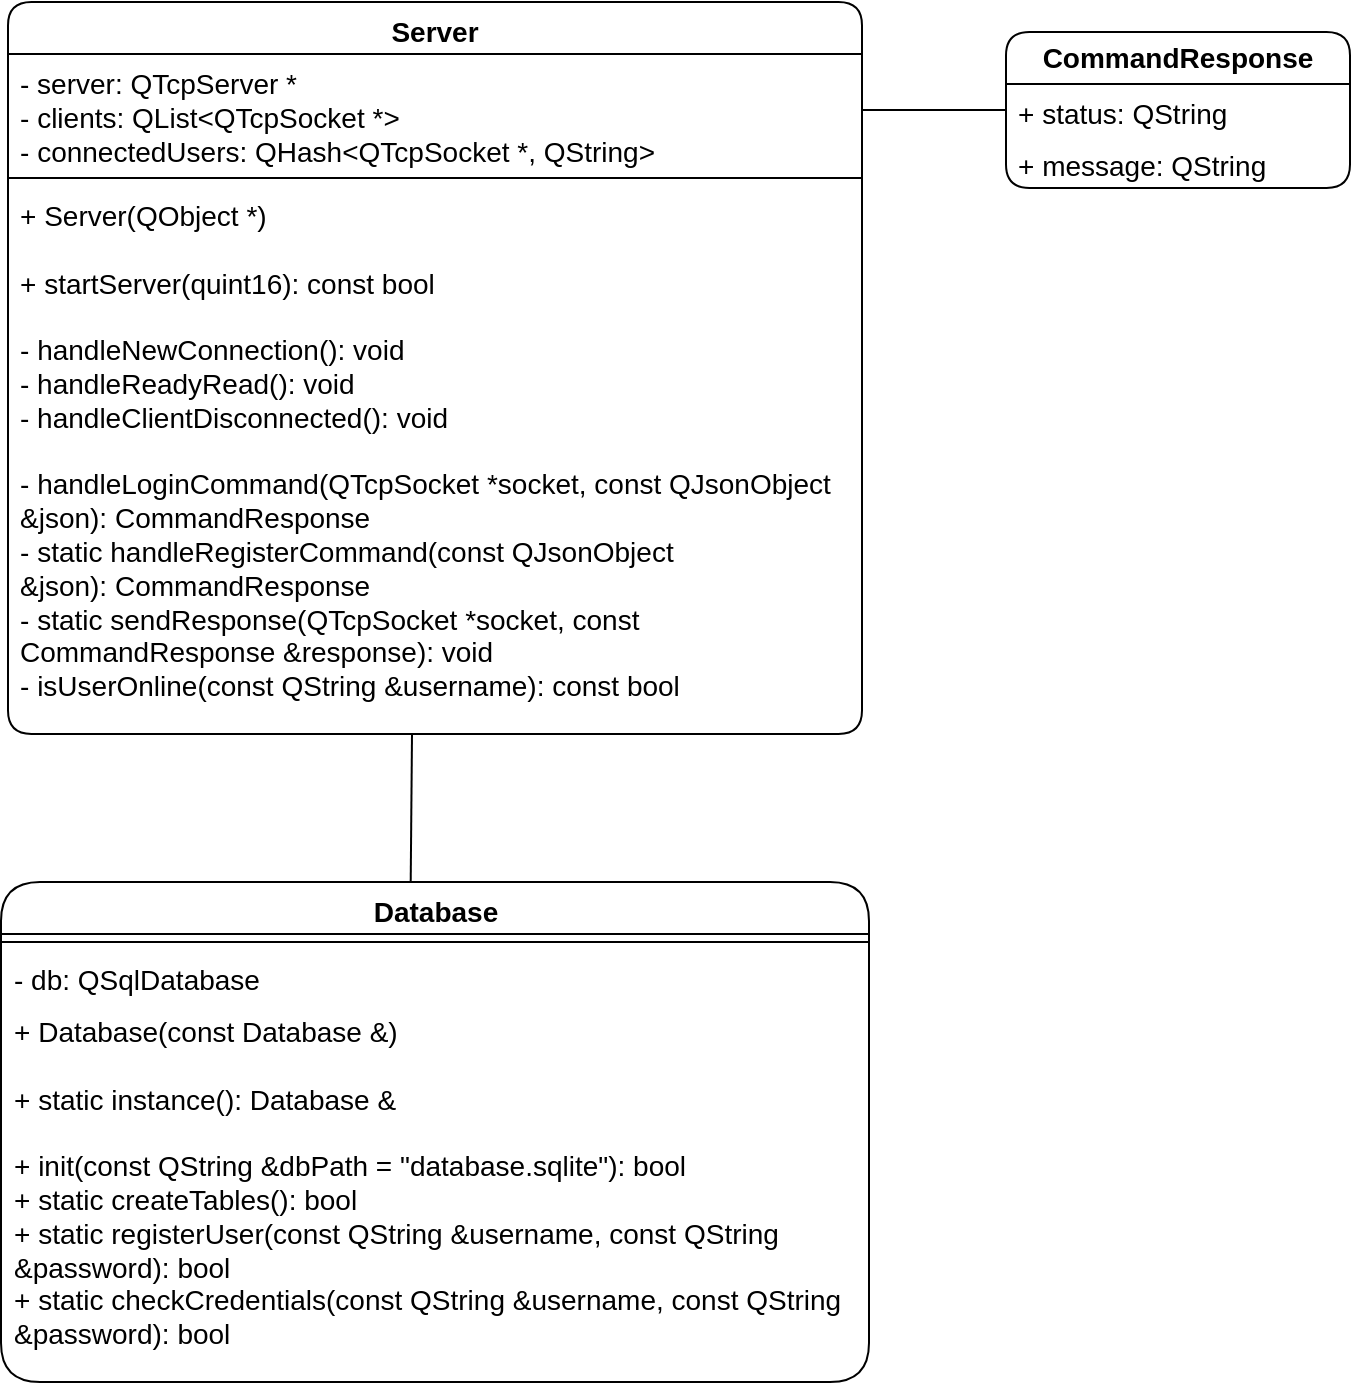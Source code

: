 <mxfile version="26.0.16">
  <diagram id="C5RBs43oDa-KdzZeNtuy" name="Page-1">
    <mxGraphModel grid="0" page="0" gridSize="10" guides="1" tooltips="1" connect="1" arrows="1" fold="1" pageScale="1" pageWidth="827" pageHeight="1169" background="none" math="0" shadow="0">
      <root>
        <mxCell id="WIyWlLk6GJQsqaUBKTNV-0" />
        <mxCell id="WIyWlLk6GJQsqaUBKTNV-1" parent="WIyWlLk6GJQsqaUBKTNV-0" />
        <mxCell id="m4UK7YVSIQvR0up3ozwo-6" value="Server" style="swimlane;fontStyle=1;align=center;verticalAlign=top;childLayout=stackLayout;horizontal=1;startSize=26;horizontalStack=0;resizeParent=1;resizeParentMax=0;resizeLast=0;collapsible=1;marginBottom=0;whiteSpace=wrap;html=1;rounded=1;fontSize=14;" vertex="1" parent="WIyWlLk6GJQsqaUBKTNV-1">
          <mxGeometry x="316" y="117" width="427" height="366" as="geometry" />
        </mxCell>
        <mxCell id="m4UK7YVSIQvR0up3ozwo-7" value="&lt;div&gt;- server:&amp;nbsp;&lt;span style=&quot;background-color: transparent; color: light-dark(rgb(0, 0, 0), rgb(255, 255, 255));&quot;&gt;QTcpServer *&lt;/span&gt;&lt;/div&gt;&lt;div&gt;-&amp;nbsp;&lt;span style=&quot;background-color: transparent; color: light-dark(rgb(0, 0, 0), rgb(255, 255, 255));&quot;&gt;clients:&amp;nbsp;&lt;/span&gt;&lt;span style=&quot;background-color: transparent; color: light-dark(rgb(0, 0, 0), rgb(255, 255, 255));&quot;&gt;QList&amp;lt;QTcpSocket *&amp;gt;&lt;/span&gt;&lt;/div&gt;&lt;div&gt;&lt;span style=&quot;background-color: transparent; color: light-dark(rgb(0, 0, 0), rgb(255, 255, 255));&quot;&gt;-&amp;nbsp;&lt;/span&gt;&lt;span style=&quot;background-color: transparent; color: light-dark(rgb(0, 0, 0), rgb(255, 255, 255));&quot;&gt;connectedUsers:&amp;nbsp;&lt;/span&gt;&lt;span style=&quot;background-color: transparent; color: light-dark(rgb(0, 0, 0), rgb(255, 255, 255));&quot;&gt;QHash&amp;lt;QTcpSocket *, QString&amp;gt;&lt;/span&gt;&lt;/div&gt;" style="text;strokeColor=none;fillColor=none;align=left;verticalAlign=top;spacingLeft=4;spacingRight=4;overflow=hidden;rotatable=0;points=[[0,0.5],[1,0.5]];portConstraint=eastwest;whiteSpace=wrap;html=1;fontSize=14;" vertex="1" parent="m4UK7YVSIQvR0up3ozwo-6">
          <mxGeometry y="26" width="427" height="58" as="geometry" />
        </mxCell>
        <mxCell id="m4UK7YVSIQvR0up3ozwo-8" value="" style="line;strokeWidth=1;fillColor=none;align=left;verticalAlign=middle;spacingTop=-1;spacingLeft=3;spacingRight=3;rotatable=0;labelPosition=right;points=[];portConstraint=eastwest;strokeColor=inherit;rounded=1;fontSize=14;" vertex="1" parent="m4UK7YVSIQvR0up3ozwo-6">
          <mxGeometry y="84" width="427" height="8" as="geometry" />
        </mxCell>
        <mxCell id="m4UK7YVSIQvR0up3ozwo-9" value="&lt;div&gt;+ Server(QObject *)&lt;/div&gt;&lt;div&gt;&lt;br&gt;&lt;/div&gt;&lt;div&gt;+&amp;nbsp;startServer(quint16): const bool&lt;/div&gt;&lt;div&gt;&lt;br&gt;&lt;/div&gt;&lt;div&gt;-&amp;nbsp;&lt;span style=&quot;background-color: transparent;&quot;&gt;handleNewConnection(): void&lt;/span&gt;&lt;/div&gt;&lt;div&gt;&lt;span style=&quot;background-color: transparent; color: light-dark(rgb(0, 0, 0), rgb(255, 255, 255));&quot;&gt;- handleReadyRead():&amp;nbsp;&lt;/span&gt;&lt;span style=&quot;background-color: transparent; color: light-dark(rgb(0, 0, 0), rgb(255, 255, 255));&quot;&gt;void&lt;/span&gt;&lt;/div&gt;&lt;div&gt;&lt;span style=&quot;background-color: transparent; color: light-dark(rgb(0, 0, 0), rgb(255, 255, 255));&quot;&gt;- handleClientDisconnected():&amp;nbsp;&lt;/span&gt;&lt;span style=&quot;background-color: transparent; color: light-dark(rgb(0, 0, 0), rgb(255, 255, 255));&quot;&gt;void&lt;/span&gt;&lt;/div&gt;&lt;div&gt;&lt;span style=&quot;background-color: transparent; color: light-dark(rgb(0, 0, 0), rgb(255, 255, 255));&quot;&gt;&lt;br&gt;&lt;/span&gt;&lt;/div&gt;&lt;div&gt;&lt;span style=&quot;background-color: transparent; color: light-dark(rgb(0, 0, 0), rgb(255, 255, 255));&quot;&gt;-&amp;nbsp;&lt;/span&gt;&lt;span style=&quot;background-color: transparent;&quot;&gt;handleLoginCommand(QTcpSocket *socket, const QJsonObject &amp;amp;json):&amp;nbsp;&lt;/span&gt;&lt;span style=&quot;background-color: transparent;&quot;&gt;CommandResponse&lt;/span&gt;&lt;/div&gt;&lt;div&gt;&lt;span style=&quot;background-color: transparent; color: light-dark(rgb(0, 0, 0), rgb(255, 255, 255));&quot;&gt;-&amp;nbsp;&lt;/span&gt;&lt;span style=&quot;background-color: transparent;&quot;&gt;static&amp;nbsp;&lt;/span&gt;&lt;span style=&quot;background-color: transparent;&quot;&gt;handleRegisterCommand(const QJsonObject &amp;amp;json):&amp;nbsp;&lt;/span&gt;&lt;span style=&quot;background-color: transparent;&quot;&gt;CommandResponse&lt;/span&gt;&lt;/div&gt;&lt;div&gt;&lt;span style=&quot;background-color: transparent;&quot;&gt;-&amp;nbsp;&lt;/span&gt;&lt;span style=&quot;background-color: transparent;&quot;&gt;static&amp;nbsp;&lt;/span&gt;&lt;span style=&quot;background-color: transparent;&quot;&gt;sendResponse(QTcpSocket *socket, const CommandResponse &amp;amp;response): void&lt;/span&gt;&lt;/div&gt;&lt;div&gt;&lt;span style=&quot;background-color: transparent;&quot;&gt;-&amp;nbsp;&lt;/span&gt;&lt;span style=&quot;background-color: transparent;&quot;&gt;isUserOnline(const QString &amp;amp;username): const bool&lt;/span&gt;&lt;/div&gt;&lt;div&gt;&lt;span style=&quot;background-color: transparent;&quot;&gt;&lt;br&gt;&lt;/span&gt;&lt;/div&gt;" style="text;strokeColor=none;fillColor=none;align=left;verticalAlign=top;spacingLeft=4;spacingRight=4;overflow=hidden;rotatable=0;points=[[0,0.5],[1,0.5]];portConstraint=eastwest;whiteSpace=wrap;html=1;fontSize=14;" vertex="1" parent="m4UK7YVSIQvR0up3ozwo-6">
          <mxGeometry y="92" width="427" height="274" as="geometry" />
        </mxCell>
        <mxCell id="m4UK7YVSIQvR0up3ozwo-10" value="&lt;b&gt;CommandResponse&lt;/b&gt;" style="swimlane;fontStyle=0;childLayout=stackLayout;horizontal=1;startSize=26;fillColor=none;horizontalStack=0;resizeParent=1;resizeParentMax=0;resizeLast=0;collapsible=1;marginBottom=0;whiteSpace=wrap;html=1;rounded=1;fontSize=14;" vertex="1" parent="WIyWlLk6GJQsqaUBKTNV-1">
          <mxGeometry x="815" y="132" width="172" height="78" as="geometry" />
        </mxCell>
        <mxCell id="m4UK7YVSIQvR0up3ozwo-11" value="+ status:&amp;nbsp;QString" style="text;strokeColor=none;fillColor=none;align=left;verticalAlign=top;spacingLeft=4;spacingRight=4;overflow=hidden;rotatable=0;points=[[0,0.5],[1,0.5]];portConstraint=eastwest;whiteSpace=wrap;html=1;fontSize=14;" vertex="1" parent="m4UK7YVSIQvR0up3ozwo-10">
          <mxGeometry y="26" width="172" height="26" as="geometry" />
        </mxCell>
        <mxCell id="m4UK7YVSIQvR0up3ozwo-12" value="+&amp;nbsp;message:&amp;nbsp;QString" style="text;strokeColor=none;fillColor=none;align=left;verticalAlign=top;spacingLeft=4;spacingRight=4;overflow=hidden;rotatable=0;points=[[0,0.5],[1,0.5]];portConstraint=eastwest;whiteSpace=wrap;html=1;fontSize=14;" vertex="1" parent="m4UK7YVSIQvR0up3ozwo-10">
          <mxGeometry y="52" width="172" height="26" as="geometry" />
        </mxCell>
        <mxCell id="m4UK7YVSIQvR0up3ozwo-15" value="" style="line;strokeWidth=1;fillColor=none;align=left;verticalAlign=middle;spacingTop=-1;spacingLeft=3;spacingRight=3;rotatable=0;labelPosition=right;points=[];portConstraint=eastwest;strokeColor=inherit;rounded=1;fontSize=14;" vertex="1" parent="WIyWlLk6GJQsqaUBKTNV-1">
          <mxGeometry x="743" y="167" width="72" height="8" as="geometry" />
        </mxCell>
        <mxCell id="m4UK7YVSIQvR0up3ozwo-16" value="Database" style="swimlane;fontStyle=1;align=center;verticalAlign=top;childLayout=stackLayout;horizontal=1;startSize=26;horizontalStack=0;resizeParent=1;resizeParentMax=0;resizeLast=0;collapsible=1;marginBottom=0;whiteSpace=wrap;html=1;rounded=1;arcSize=25;fontSize=14;" vertex="1" parent="WIyWlLk6GJQsqaUBKTNV-1">
          <mxGeometry x="312.5" y="557" width="434" height="250" as="geometry" />
        </mxCell>
        <mxCell id="m4UK7YVSIQvR0up3ozwo-18" value="" style="line;strokeWidth=1;fillColor=none;align=left;verticalAlign=middle;spacingTop=-1;spacingLeft=3;spacingRight=3;rotatable=0;labelPosition=right;points=[];portConstraint=eastwest;strokeColor=inherit;rounded=1;fontSize=14;" vertex="1" parent="m4UK7YVSIQvR0up3ozwo-16">
          <mxGeometry y="26" width="434" height="8" as="geometry" />
        </mxCell>
        <mxCell id="m4UK7YVSIQvR0up3ozwo-17" value="- db: QSqlDatabase" style="text;strokeColor=none;fillColor=none;align=left;verticalAlign=top;spacingLeft=4;spacingRight=4;overflow=hidden;rotatable=0;points=[[0,0.5],[1,0.5]];portConstraint=eastwest;whiteSpace=wrap;html=1;fontSize=14;" vertex="1" parent="m4UK7YVSIQvR0up3ozwo-16">
          <mxGeometry y="34" width="434" height="26" as="geometry" />
        </mxCell>
        <mxCell id="m4UK7YVSIQvR0up3ozwo-19" value="&lt;div&gt;&lt;span style=&quot;background-color: transparent; color: light-dark(rgb(0, 0, 0), rgb(255, 255, 255));&quot;&gt;+&amp;nbsp;&lt;/span&gt;&lt;span style=&quot;background-color: transparent; color: light-dark(rgb(0, 0, 0), rgb(255, 255, 255));&quot;&gt;Database(const Database &amp;amp;)&lt;/span&gt;&lt;/div&gt;&lt;div&gt;&lt;span style=&quot;background-color: transparent; color: light-dark(rgb(0, 0, 0), rgb(255, 255, 255));&quot;&gt;&lt;br&gt;&lt;/span&gt;&lt;/div&gt;&lt;div&gt;+ static instance(): Database &amp;amp;&lt;/div&gt;&lt;div&gt;&lt;br&gt;&lt;/div&gt;&lt;div&gt;+&amp;nbsp;init(const QString &amp;amp;dbPath = &quot;database.sqlite&quot;): bool&lt;/div&gt;&lt;div&gt;+ static&amp;nbsp;createTables(): bool&lt;br&gt;+ static&amp;nbsp;registerUser(const QString &amp;amp;username, const QString &amp;amp;password): bool&lt;/div&gt;&lt;div&gt;+ static&amp;nbsp;checkCredentials(const QString &amp;amp;username, const QString &amp;amp;password): bool&lt;/div&gt;&lt;div&gt;&lt;br&gt;&lt;/div&gt;&lt;div&gt;-&amp;nbsp;explicit Database(QObject *parent = nullptr)&lt;/div&gt;&lt;div&gt;-&amp;nbsp;~Database()&lt;/div&gt;" style="text;strokeColor=none;fillColor=none;align=left;verticalAlign=top;spacingLeft=4;spacingRight=4;overflow=hidden;rotatable=0;points=[[0,0.5],[1,0.5]];portConstraint=eastwest;whiteSpace=wrap;html=1;fontSize=14;" vertex="1" parent="m4UK7YVSIQvR0up3ozwo-16">
          <mxGeometry y="60" width="434" height="190" as="geometry" />
        </mxCell>
        <mxCell id="m4UK7YVSIQvR0up3ozwo-22" value="" style="endArrow=none;html=1;rounded=1;exitX=0.472;exitY=0.002;exitDx=0;exitDy=0;exitPerimeter=0;horizontal=1;" edge="1" parent="WIyWlLk6GJQsqaUBKTNV-1" source="m4UK7YVSIQvR0up3ozwo-16">
          <mxGeometry width="50" height="50" relative="1" as="geometry">
            <mxPoint x="515" y="556" as="sourcePoint" />
            <mxPoint x="518" y="483" as="targetPoint" />
          </mxGeometry>
        </mxCell>
      </root>
    </mxGraphModel>
  </diagram>
</mxfile>

